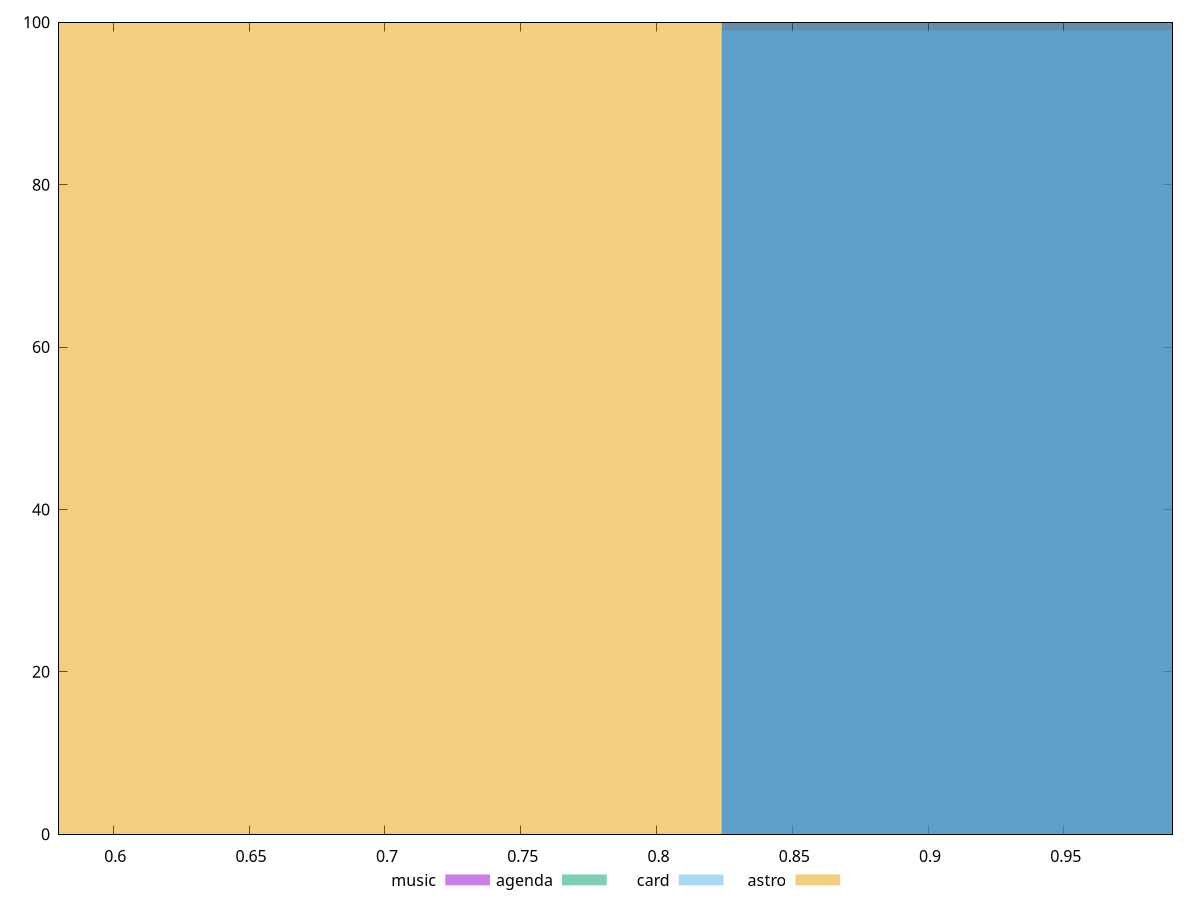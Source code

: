 reset

$music <<EOF
0.9888339175751971 100
EOF

$agenda <<EOF
0.9888339175751971 100
EOF

$card <<EOF
0.9888339175751971 99
EOF

$astro <<EOF
0.6592226117167981 100
EOF

set key outside below
set boxwidth 0.32961130585839904
set xrange [0.58:0.99]
set yrange [0:100]
set trange [0:100]
set style fill transparent solid 0.5 noborder
set terminal svg size 640, 520 enhanced background rgb 'white'
set output "report/report_00029_2021-02-24T13-36-40.390Z/dom-size/comparison/histogram/all_score.svg"

plot $music title "music" with boxes, \
     $agenda title "agenda" with boxes, \
     $card title "card" with boxes, \
     $astro title "astro" with boxes

reset
